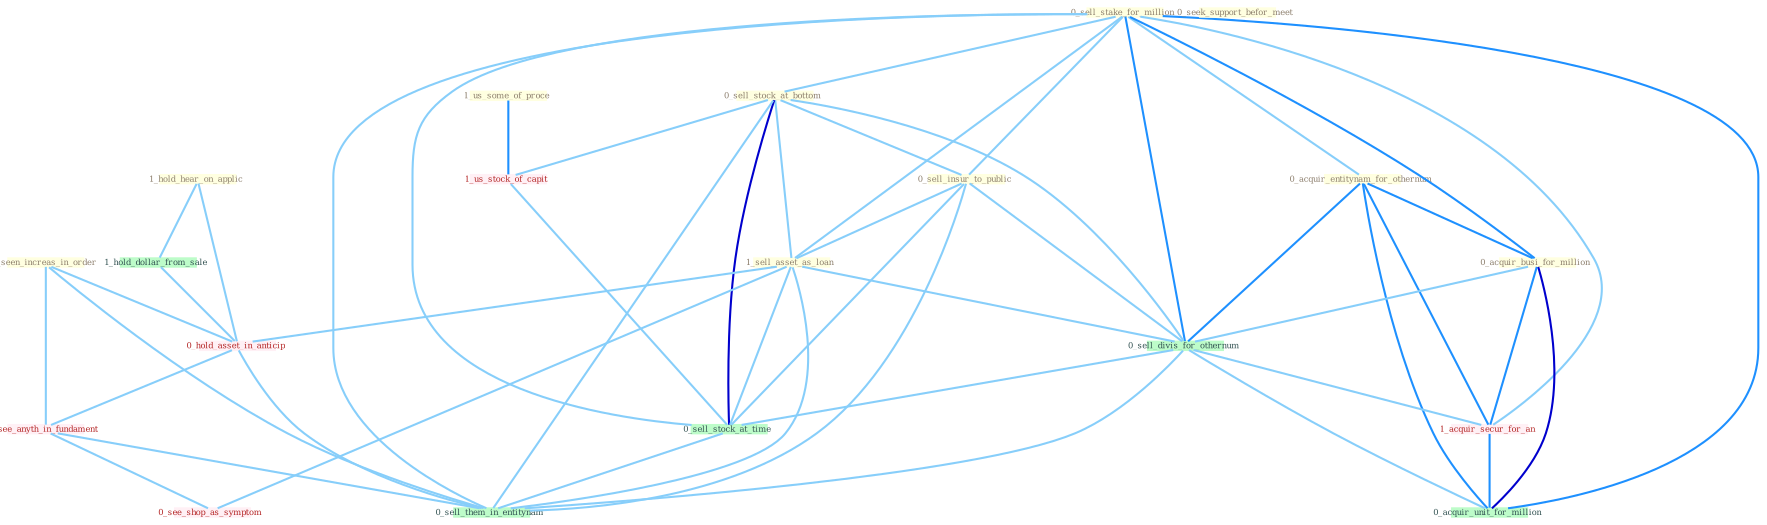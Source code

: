 Graph G{ 
    node
    [shape=polygon,style=filled,width=.5,height=.06,color="#BDFCC9",fixedsize=true,fontsize=4,
    fontcolor="#2f4f4f"];
    {node
    [color="#ffffe0", fontcolor="#8b7d6b"] "0_sell_stake_for_million " "0_sell_stock_at_bottom " "1_us_some_of_proce " "1_seen_increas_in_order " "1_hold_hear_on_applic " "0_sell_insur_to_public " "0_acquir_entitynam_for_othernum " "1_sell_asset_as_loan " "0_acquir_busi_for_million " "0_seek_support_befor_meet "}
{node [color="#fff0f5", fontcolor="#b22222"] "1_acquir_secur_for_an " "1_us_stock_of_capit " "0_hold_asset_in_anticip " "0_see_anyth_in_fundament " "0_see_shop_as_symptom "}
edge [color="#B0E2FF"];

	"0_sell_stake_for_million " -- "0_sell_stock_at_bottom " [w="1", color="#87cefa" ];
	"0_sell_stake_for_million " -- "0_sell_insur_to_public " [w="1", color="#87cefa" ];
	"0_sell_stake_for_million " -- "0_acquir_entitynam_for_othernum " [w="1", color="#87cefa" ];
	"0_sell_stake_for_million " -- "1_sell_asset_as_loan " [w="1", color="#87cefa" ];
	"0_sell_stake_for_million " -- "0_acquir_busi_for_million " [w="2", color="#1e90ff" , len=0.8];
	"0_sell_stake_for_million " -- "0_sell_divis_for_othernum " [w="2", color="#1e90ff" , len=0.8];
	"0_sell_stake_for_million " -- "1_acquir_secur_for_an " [w="1", color="#87cefa" ];
	"0_sell_stake_for_million " -- "0_sell_stock_at_time " [w="1", color="#87cefa" ];
	"0_sell_stake_for_million " -- "0_acquir_unit_for_million " [w="2", color="#1e90ff" , len=0.8];
	"0_sell_stake_for_million " -- "0_sell_them_in_entitynam " [w="1", color="#87cefa" ];
	"0_sell_stock_at_bottom " -- "0_sell_insur_to_public " [w="1", color="#87cefa" ];
	"0_sell_stock_at_bottom " -- "1_sell_asset_as_loan " [w="1", color="#87cefa" ];
	"0_sell_stock_at_bottom " -- "0_sell_divis_for_othernum " [w="1", color="#87cefa" ];
	"0_sell_stock_at_bottom " -- "1_us_stock_of_capit " [w="1", color="#87cefa" ];
	"0_sell_stock_at_bottom " -- "0_sell_stock_at_time " [w="3", color="#0000cd" , len=0.6];
	"0_sell_stock_at_bottom " -- "0_sell_them_in_entitynam " [w="1", color="#87cefa" ];
	"1_us_some_of_proce " -- "1_us_stock_of_capit " [w="2", color="#1e90ff" , len=0.8];
	"1_seen_increas_in_order " -- "0_hold_asset_in_anticip " [w="1", color="#87cefa" ];
	"1_seen_increas_in_order " -- "0_see_anyth_in_fundament " [w="1", color="#87cefa" ];
	"1_seen_increas_in_order " -- "0_sell_them_in_entitynam " [w="1", color="#87cefa" ];
	"1_hold_hear_on_applic " -- "1_hold_dollar_from_sale " [w="1", color="#87cefa" ];
	"1_hold_hear_on_applic " -- "0_hold_asset_in_anticip " [w="1", color="#87cefa" ];
	"0_sell_insur_to_public " -- "1_sell_asset_as_loan " [w="1", color="#87cefa" ];
	"0_sell_insur_to_public " -- "0_sell_divis_for_othernum " [w="1", color="#87cefa" ];
	"0_sell_insur_to_public " -- "0_sell_stock_at_time " [w="1", color="#87cefa" ];
	"0_sell_insur_to_public " -- "0_sell_them_in_entitynam " [w="1", color="#87cefa" ];
	"0_acquir_entitynam_for_othernum " -- "0_acquir_busi_for_million " [w="2", color="#1e90ff" , len=0.8];
	"0_acquir_entitynam_for_othernum " -- "0_sell_divis_for_othernum " [w="2", color="#1e90ff" , len=0.8];
	"0_acquir_entitynam_for_othernum " -- "1_acquir_secur_for_an " [w="2", color="#1e90ff" , len=0.8];
	"0_acquir_entitynam_for_othernum " -- "0_acquir_unit_for_million " [w="2", color="#1e90ff" , len=0.8];
	"1_sell_asset_as_loan " -- "0_sell_divis_for_othernum " [w="1", color="#87cefa" ];
	"1_sell_asset_as_loan " -- "0_hold_asset_in_anticip " [w="1", color="#87cefa" ];
	"1_sell_asset_as_loan " -- "0_sell_stock_at_time " [w="1", color="#87cefa" ];
	"1_sell_asset_as_loan " -- "0_see_shop_as_symptom " [w="1", color="#87cefa" ];
	"1_sell_asset_as_loan " -- "0_sell_them_in_entitynam " [w="1", color="#87cefa" ];
	"0_acquir_busi_for_million " -- "0_sell_divis_for_othernum " [w="1", color="#87cefa" ];
	"0_acquir_busi_for_million " -- "1_acquir_secur_for_an " [w="2", color="#1e90ff" , len=0.8];
	"0_acquir_busi_for_million " -- "0_acquir_unit_for_million " [w="3", color="#0000cd" , len=0.6];
	"0_sell_divis_for_othernum " -- "1_acquir_secur_for_an " [w="1", color="#87cefa" ];
	"0_sell_divis_for_othernum " -- "0_sell_stock_at_time " [w="1", color="#87cefa" ];
	"0_sell_divis_for_othernum " -- "0_acquir_unit_for_million " [w="1", color="#87cefa" ];
	"0_sell_divis_for_othernum " -- "0_sell_them_in_entitynam " [w="1", color="#87cefa" ];
	"1_acquir_secur_for_an " -- "0_acquir_unit_for_million " [w="2", color="#1e90ff" , len=0.8];
	"1_us_stock_of_capit " -- "0_sell_stock_at_time " [w="1", color="#87cefa" ];
	"1_hold_dollar_from_sale " -- "0_hold_asset_in_anticip " [w="1", color="#87cefa" ];
	"0_hold_asset_in_anticip " -- "0_see_anyth_in_fundament " [w="1", color="#87cefa" ];
	"0_hold_asset_in_anticip " -- "0_sell_them_in_entitynam " [w="1", color="#87cefa" ];
	"0_sell_stock_at_time " -- "0_sell_them_in_entitynam " [w="1", color="#87cefa" ];
	"0_see_anyth_in_fundament " -- "0_see_shop_as_symptom " [w="1", color="#87cefa" ];
	"0_see_anyth_in_fundament " -- "0_sell_them_in_entitynam " [w="1", color="#87cefa" ];
}